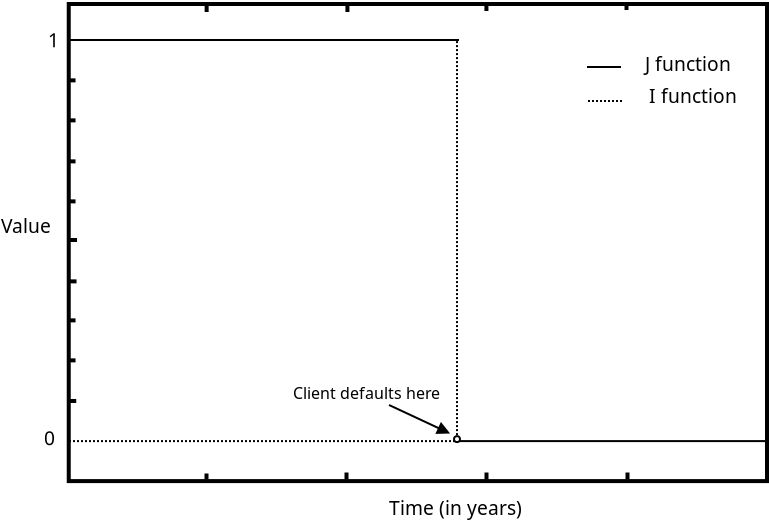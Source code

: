 <?xml version="1.0" encoding="UTF-8"?>
<dia:diagram xmlns:dia="http://www.lysator.liu.se/~alla/dia/">
  <dia:layer name="Fons" visible="true">
    <dia:object type="Standard - Box" version="0" id="O0">
      <dia:attribute name="obj_pos">
        <dia:point val="8.1,5.148"/>
      </dia:attribute>
      <dia:attribute name="obj_bb">
        <dia:rectangle val="8,5.048;43.113,29.103"/>
      </dia:attribute>
      <dia:attribute name="elem_corner">
        <dia:point val="8.1,5.148"/>
      </dia:attribute>
      <dia:attribute name="elem_width">
        <dia:real val="34.913"/>
      </dia:attribute>
      <dia:attribute name="elem_height">
        <dia:real val="23.855"/>
      </dia:attribute>
      <dia:attribute name="border_width">
        <dia:real val="0.2"/>
      </dia:attribute>
      <dia:attribute name="show_background">
        <dia:boolean val="true"/>
      </dia:attribute>
    </dia:object>
    <dia:object type="Standard - Line" version="0" id="O1">
      <dia:attribute name="obj_pos">
        <dia:point val="8.125,24.997"/>
      </dia:attribute>
      <dia:attribute name="obj_bb">
        <dia:rectangle val="8.025,24.897;8.575,25.097"/>
      </dia:attribute>
      <dia:attribute name="conn_endpoints">
        <dia:point val="8.125,24.997"/>
        <dia:point val="8.475,24.997"/>
      </dia:attribute>
      <dia:attribute name="numcp">
        <dia:int val="1"/>
      </dia:attribute>
      <dia:attribute name="line_width">
        <dia:real val="0.2"/>
      </dia:attribute>
    </dia:object>
    <dia:object type="Standard - Line" version="0" id="O2">
      <dia:attribute name="obj_pos">
        <dia:point val="8.09,22.967"/>
      </dia:attribute>
      <dia:attribute name="obj_bb">
        <dia:rectangle val="7.99,22.867;8.54,23.067"/>
      </dia:attribute>
      <dia:attribute name="conn_endpoints">
        <dia:point val="8.09,22.967"/>
        <dia:point val="8.44,22.967"/>
      </dia:attribute>
      <dia:attribute name="numcp">
        <dia:int val="1"/>
      </dia:attribute>
      <dia:attribute name="line_width">
        <dia:real val="0.2"/>
      </dia:attribute>
    </dia:object>
    <dia:object type="Standard - Line" version="0" id="O3">
      <dia:attribute name="obj_pos">
        <dia:point val="8.09,20.967"/>
      </dia:attribute>
      <dia:attribute name="obj_bb">
        <dia:rectangle val="7.99,20.867;8.54,21.067"/>
      </dia:attribute>
      <dia:attribute name="conn_endpoints">
        <dia:point val="8.09,20.967"/>
        <dia:point val="8.44,20.967"/>
      </dia:attribute>
      <dia:attribute name="numcp">
        <dia:int val="1"/>
      </dia:attribute>
      <dia:attribute name="line_width">
        <dia:real val="0.2"/>
      </dia:attribute>
    </dia:object>
    <dia:object type="Standard - Line" version="0" id="O4">
      <dia:attribute name="obj_pos">
        <dia:point val="8.14,19.017"/>
      </dia:attribute>
      <dia:attribute name="obj_bb">
        <dia:rectangle val="8.04,18.917;8.59,19.117"/>
      </dia:attribute>
      <dia:attribute name="conn_endpoints">
        <dia:point val="8.14,19.017"/>
        <dia:point val="8.49,19.017"/>
      </dia:attribute>
      <dia:attribute name="numcp">
        <dia:int val="1"/>
      </dia:attribute>
      <dia:attribute name="line_width">
        <dia:real val="0.2"/>
      </dia:attribute>
    </dia:object>
    <dia:object type="Standard - Line" version="0" id="O5">
      <dia:attribute name="obj_pos">
        <dia:point val="8.09,15.017"/>
      </dia:attribute>
      <dia:attribute name="obj_bb">
        <dia:rectangle val="7.99,14.917;8.54,15.117"/>
      </dia:attribute>
      <dia:attribute name="conn_endpoints">
        <dia:point val="8.09,15.017"/>
        <dia:point val="8.44,15.017"/>
      </dia:attribute>
      <dia:attribute name="numcp">
        <dia:int val="1"/>
      </dia:attribute>
      <dia:attribute name="line_width">
        <dia:real val="0.2"/>
      </dia:attribute>
    </dia:object>
    <dia:object type="Standard - Line" version="0" id="O6">
      <dia:attribute name="obj_pos">
        <dia:point val="8.09,13.017"/>
      </dia:attribute>
      <dia:attribute name="obj_bb">
        <dia:rectangle val="7.99,12.917;8.54,13.117"/>
      </dia:attribute>
      <dia:attribute name="conn_endpoints">
        <dia:point val="8.09,13.017"/>
        <dia:point val="8.44,13.017"/>
      </dia:attribute>
      <dia:attribute name="numcp">
        <dia:int val="1"/>
      </dia:attribute>
      <dia:attribute name="line_width">
        <dia:real val="0.2"/>
      </dia:attribute>
    </dia:object>
    <dia:object type="Standard - Line" version="0" id="O7">
      <dia:attribute name="obj_pos">
        <dia:point val="8.09,10.967"/>
      </dia:attribute>
      <dia:attribute name="obj_bb">
        <dia:rectangle val="7.99,10.867;8.54,11.067"/>
      </dia:attribute>
      <dia:attribute name="conn_endpoints">
        <dia:point val="8.09,10.967"/>
        <dia:point val="8.44,10.967"/>
      </dia:attribute>
      <dia:attribute name="numcp">
        <dia:int val="1"/>
      </dia:attribute>
      <dia:attribute name="line_width">
        <dia:real val="0.2"/>
      </dia:attribute>
    </dia:object>
    <dia:object type="Standard - Line" version="0" id="O8">
      <dia:attribute name="obj_pos">
        <dia:point val="8.09,8.967"/>
      </dia:attribute>
      <dia:attribute name="obj_bb">
        <dia:rectangle val="7.99,8.867;8.54,9.067"/>
      </dia:attribute>
      <dia:attribute name="conn_endpoints">
        <dia:point val="8.09,8.967"/>
        <dia:point val="8.44,8.967"/>
      </dia:attribute>
      <dia:attribute name="numcp">
        <dia:int val="1"/>
      </dia:attribute>
      <dia:attribute name="line_width">
        <dia:real val="0.2"/>
      </dia:attribute>
    </dia:object>
    <dia:object type="Standard - Line" version="0" id="O9">
      <dia:attribute name="obj_pos">
        <dia:point val="14.995,5.548"/>
      </dia:attribute>
      <dia:attribute name="obj_bb">
        <dia:rectangle val="14.895,5.048;15.095,5.648"/>
      </dia:attribute>
      <dia:attribute name="conn_endpoints">
        <dia:point val="14.995,5.548"/>
        <dia:point val="14.995,5.148"/>
      </dia:attribute>
      <dia:attribute name="numcp">
        <dia:int val="1"/>
      </dia:attribute>
      <dia:attribute name="line_width">
        <dia:real val="0.2"/>
      </dia:attribute>
    </dia:object>
    <dia:object type="Standard - Line" version="0" id="O10">
      <dia:attribute name="obj_pos">
        <dia:point val="22.034,5.548"/>
      </dia:attribute>
      <dia:attribute name="obj_bb">
        <dia:rectangle val="21.934,5.048;22.134,5.648"/>
      </dia:attribute>
      <dia:attribute name="conn_endpoints">
        <dia:point val="22.034,5.548"/>
        <dia:point val="22.034,5.148"/>
      </dia:attribute>
      <dia:attribute name="numcp">
        <dia:int val="1"/>
      </dia:attribute>
      <dia:attribute name="line_width">
        <dia:real val="0.2"/>
      </dia:attribute>
    </dia:object>
    <dia:object type="Standard - Text" version="0" id="O11">
      <dia:attribute name="obj_pos">
        <dia:point val="6.865,27.21"/>
      </dia:attribute>
      <dia:attribute name="obj_bb">
        <dia:rectangle val="6.838,26.282;7.365,27.765"/>
      </dia:attribute>
      <dia:attribute name="text">
        <dia:composite type="text">
          <dia:attribute name="string">
            <dia:string>#0#</dia:string>
          </dia:attribute>
          <dia:attribute name="font">
            <dia:font family="sans" style="0" name="Helvetica"/>
          </dia:attribute>
          <dia:attribute name="height">
            <dia:real val="1.2"/>
          </dia:attribute>
          <dia:attribute name="pos">
            <dia:point val="6.865,27.21"/>
          </dia:attribute>
          <dia:attribute name="color">
            <dia:color val="#000000"/>
          </dia:attribute>
          <dia:attribute name="alignment">
            <dia:enum val="0"/>
          </dia:attribute>
        </dia:composite>
      </dia:attribute>
    </dia:object>
    <dia:object type="Standard - Text" version="0" id="O12">
      <dia:attribute name="obj_pos">
        <dia:point val="7.065,7.31"/>
      </dia:attribute>
      <dia:attribute name="obj_bb">
        <dia:rectangle val="7.038,6.382;7.565,7.865"/>
      </dia:attribute>
      <dia:attribute name="text">
        <dia:composite type="text">
          <dia:attribute name="string">
            <dia:string>#1#</dia:string>
          </dia:attribute>
          <dia:attribute name="font">
            <dia:font family="sans" style="0" name="Helvetica"/>
          </dia:attribute>
          <dia:attribute name="height">
            <dia:real val="1.2"/>
          </dia:attribute>
          <dia:attribute name="pos">
            <dia:point val="7.065,7.31"/>
          </dia:attribute>
          <dia:attribute name="color">
            <dia:color val="#000000"/>
          </dia:attribute>
          <dia:attribute name="alignment">
            <dia:enum val="0"/>
          </dia:attribute>
        </dia:composite>
      </dia:attribute>
    </dia:object>
    <dia:object type="Standard - Line" version="0" id="O13">
      <dia:attribute name="obj_pos">
        <dia:point val="34.013,8.298"/>
      </dia:attribute>
      <dia:attribute name="obj_bb">
        <dia:rectangle val="33.963,8.248;35.763,8.348"/>
      </dia:attribute>
      <dia:attribute name="conn_endpoints">
        <dia:point val="34.013,8.298"/>
        <dia:point val="35.713,8.298"/>
      </dia:attribute>
      <dia:attribute name="numcp">
        <dia:int val="1"/>
      </dia:attribute>
    </dia:object>
    <dia:object type="Standard - Line" version="0" id="O14">
      <dia:attribute name="obj_pos">
        <dia:point val="14.988,28.923"/>
      </dia:attribute>
      <dia:attribute name="obj_bb">
        <dia:rectangle val="14.888,28.523;15.088,29.023"/>
      </dia:attribute>
      <dia:attribute name="conn_endpoints">
        <dia:point val="14.988,28.923"/>
        <dia:point val="14.988,28.623"/>
      </dia:attribute>
      <dia:attribute name="numcp">
        <dia:int val="1"/>
      </dia:attribute>
      <dia:attribute name="line_width">
        <dia:real val="0.2"/>
      </dia:attribute>
    </dia:object>
    <dia:object type="Standard - Line" version="0" id="O15">
      <dia:attribute name="obj_pos">
        <dia:point val="21.988,28.923"/>
      </dia:attribute>
      <dia:attribute name="obj_bb">
        <dia:rectangle val="21.888,28.473;22.088,29.023"/>
      </dia:attribute>
      <dia:attribute name="conn_endpoints">
        <dia:point val="21.988,28.923"/>
        <dia:point val="21.988,28.573"/>
      </dia:attribute>
      <dia:attribute name="numcp">
        <dia:int val="1"/>
      </dia:attribute>
      <dia:attribute name="line_width">
        <dia:real val="0.2"/>
      </dia:attribute>
    </dia:object>
    <dia:object type="Standard - Line" version="0" id="O16">
      <dia:attribute name="obj_pos">
        <dia:point val="28.988,28.923"/>
      </dia:attribute>
      <dia:attribute name="obj_bb">
        <dia:rectangle val="28.888,28.473;29.088,29.023"/>
      </dia:attribute>
      <dia:attribute name="conn_endpoints">
        <dia:point val="28.988,28.923"/>
        <dia:point val="28.988,28.573"/>
      </dia:attribute>
      <dia:attribute name="numcp">
        <dia:int val="1"/>
      </dia:attribute>
      <dia:attribute name="line_width">
        <dia:real val="0.2"/>
      </dia:attribute>
    </dia:object>
    <dia:object type="Standard - Line" version="0" id="O17">
      <dia:attribute name="obj_pos">
        <dia:point val="36.038,28.923"/>
      </dia:attribute>
      <dia:attribute name="obj_bb">
        <dia:rectangle val="35.938,28.473;36.138,29.023"/>
      </dia:attribute>
      <dia:attribute name="conn_endpoints">
        <dia:point val="36.038,28.923"/>
        <dia:point val="36.038,28.573"/>
      </dia:attribute>
      <dia:attribute name="numcp">
        <dia:int val="1"/>
      </dia:attribute>
      <dia:attribute name="line_width">
        <dia:real val="0.2"/>
      </dia:attribute>
    </dia:object>
    <dia:object type="Standard - Line" version="0" id="O18">
      <dia:attribute name="obj_pos">
        <dia:point val="28.984,5.498"/>
      </dia:attribute>
      <dia:attribute name="obj_bb">
        <dia:rectangle val="28.884,5.098;29.084,5.598"/>
      </dia:attribute>
      <dia:attribute name="conn_endpoints">
        <dia:point val="28.984,5.498"/>
        <dia:point val="28.984,5.198"/>
      </dia:attribute>
      <dia:attribute name="numcp">
        <dia:int val="1"/>
      </dia:attribute>
      <dia:attribute name="line_width">
        <dia:real val="0.2"/>
      </dia:attribute>
    </dia:object>
    <dia:object type="Standard - Line" version="0" id="O19">
      <dia:attribute name="obj_pos">
        <dia:point val="35.988,5.448"/>
      </dia:attribute>
      <dia:attribute name="obj_bb">
        <dia:rectangle val="35.888,4.998;36.088,5.548"/>
      </dia:attribute>
      <dia:attribute name="conn_endpoints">
        <dia:point val="35.988,5.448"/>
        <dia:point val="35.988,5.098"/>
      </dia:attribute>
      <dia:attribute name="numcp">
        <dia:int val="1"/>
      </dia:attribute>
      <dia:attribute name="line_width">
        <dia:real val="0.2"/>
      </dia:attribute>
    </dia:object>
    <dia:object type="Standard - Line" version="0" id="O20">
      <dia:attribute name="obj_pos">
        <dia:point val="8.013,16.948"/>
      </dia:attribute>
      <dia:attribute name="obj_bb">
        <dia:rectangle val="7.913,16.848;8.613,17.048"/>
      </dia:attribute>
      <dia:attribute name="conn_endpoints">
        <dia:point val="8.013,16.948"/>
        <dia:point val="8.513,16.948"/>
      </dia:attribute>
      <dia:attribute name="numcp">
        <dia:int val="1"/>
      </dia:attribute>
      <dia:attribute name="line_width">
        <dia:real val="0.2"/>
      </dia:attribute>
    </dia:object>
    <dia:object type="Standard - Line" version="0" id="O21">
      <dia:attribute name="obj_pos">
        <dia:point val="8.045,6.948"/>
      </dia:attribute>
      <dia:attribute name="obj_bb">
        <dia:rectangle val="7.995,6.898;27.663,6.998"/>
      </dia:attribute>
      <dia:attribute name="conn_endpoints">
        <dia:point val="8.045,6.948"/>
        <dia:point val="27.613,6.948"/>
      </dia:attribute>
      <dia:attribute name="numcp">
        <dia:int val="1"/>
      </dia:attribute>
    </dia:object>
    <dia:object type="Standard - Line" version="0" id="O22">
      <dia:attribute name="obj_pos">
        <dia:point val="27.513,27.003"/>
      </dia:attribute>
      <dia:attribute name="obj_bb">
        <dia:rectangle val="27.463,26.953;42.963,27.053"/>
      </dia:attribute>
      <dia:attribute name="conn_endpoints">
        <dia:point val="27.513,27.003"/>
        <dia:point val="42.913,27.003"/>
      </dia:attribute>
      <dia:attribute name="numcp">
        <dia:int val="1"/>
      </dia:attribute>
    </dia:object>
    <dia:object type="Standard - Line" version="0" id="O23">
      <dia:attribute name="obj_pos">
        <dia:point val="8.113,27.003"/>
      </dia:attribute>
      <dia:attribute name="obj_bb">
        <dia:rectangle val="8.063,26.953;27.463,27.053"/>
      </dia:attribute>
      <dia:attribute name="conn_endpoints">
        <dia:point val="8.113,27.003"/>
        <dia:point val="27.413,27.003"/>
      </dia:attribute>
      <dia:attribute name="numcp">
        <dia:int val="1"/>
      </dia:attribute>
      <dia:attribute name="line_style">
        <dia:enum val="4"/>
      </dia:attribute>
    </dia:object>
    <dia:object type="Standard - Line" version="0" id="O24">
      <dia:attribute name="obj_pos">
        <dia:point val="27.513,7.003"/>
      </dia:attribute>
      <dia:attribute name="obj_bb">
        <dia:rectangle val="27.463,6.953;27.563,27.053"/>
      </dia:attribute>
      <dia:attribute name="conn_endpoints">
        <dia:point val="27.513,7.003"/>
        <dia:point val="27.513,27.003"/>
      </dia:attribute>
      <dia:attribute name="numcp">
        <dia:int val="1"/>
      </dia:attribute>
      <dia:attribute name="line_style">
        <dia:enum val="4"/>
      </dia:attribute>
    </dia:object>
    <dia:object type="Standard - Text" version="0" id="O25">
      <dia:attribute name="obj_pos">
        <dia:point val="4.713,16.603"/>
      </dia:attribute>
      <dia:attribute name="obj_bb">
        <dia:rectangle val="4.713,15.676;6.891,17.158"/>
      </dia:attribute>
      <dia:attribute name="text">
        <dia:composite type="text">
          <dia:attribute name="string">
            <dia:string>#Value#</dia:string>
          </dia:attribute>
          <dia:attribute name="font">
            <dia:font family="sans" style="0" name="Helvetica"/>
          </dia:attribute>
          <dia:attribute name="height">
            <dia:real val="1.2"/>
          </dia:attribute>
          <dia:attribute name="pos">
            <dia:point val="4.713,16.603"/>
          </dia:attribute>
          <dia:attribute name="color">
            <dia:color val="#000000"/>
          </dia:attribute>
          <dia:attribute name="alignment">
            <dia:enum val="0"/>
          </dia:attribute>
        </dia:composite>
      </dia:attribute>
    </dia:object>
    <dia:object type="Standard - Text" version="0" id="O26">
      <dia:attribute name="obj_pos">
        <dia:point val="24.113,30.703"/>
      </dia:attribute>
      <dia:attribute name="obj_bb">
        <dia:rectangle val="24.113,29.776;29.991,31.258"/>
      </dia:attribute>
      <dia:attribute name="text">
        <dia:composite type="text">
          <dia:attribute name="string">
            <dia:string>#Time (in years)#</dia:string>
          </dia:attribute>
          <dia:attribute name="font">
            <dia:font family="sans" style="0" name="Helvetica"/>
          </dia:attribute>
          <dia:attribute name="height">
            <dia:real val="1.2"/>
          </dia:attribute>
          <dia:attribute name="pos">
            <dia:point val="24.113,30.703"/>
          </dia:attribute>
          <dia:attribute name="color">
            <dia:color val="#000000"/>
          </dia:attribute>
          <dia:attribute name="alignment">
            <dia:enum val="0"/>
          </dia:attribute>
        </dia:composite>
      </dia:attribute>
    </dia:object>
    <dia:object type="Standard - Ellipse" version="0" id="O27">
      <dia:attribute name="obj_pos">
        <dia:point val="27.363,26.753"/>
      </dia:attribute>
      <dia:attribute name="obj_bb">
        <dia:rectangle val="27.313,26.703;27.713,27.103"/>
      </dia:attribute>
      <dia:attribute name="elem_corner">
        <dia:point val="27.363,26.753"/>
      </dia:attribute>
      <dia:attribute name="elem_width">
        <dia:real val="0.3"/>
      </dia:attribute>
      <dia:attribute name="elem_height">
        <dia:real val="0.3"/>
      </dia:attribute>
    </dia:object>
    <dia:object type="Standard - Text" version="0" id="O28">
      <dia:attribute name="obj_pos">
        <dia:point val="36.913,8.498"/>
      </dia:attribute>
      <dia:attribute name="obj_bb">
        <dia:rectangle val="36.913,7.571;40.541,9.053"/>
      </dia:attribute>
      <dia:attribute name="text">
        <dia:composite type="text">
          <dia:attribute name="string">
            <dia:string>#J function#</dia:string>
          </dia:attribute>
          <dia:attribute name="font">
            <dia:font family="sans" style="0" name="Helvetica"/>
          </dia:attribute>
          <dia:attribute name="height">
            <dia:real val="1.2"/>
          </dia:attribute>
          <dia:attribute name="pos">
            <dia:point val="36.913,8.498"/>
          </dia:attribute>
          <dia:attribute name="color">
            <dia:color val="#000000"/>
          </dia:attribute>
          <dia:attribute name="alignment">
            <dia:enum val="0"/>
          </dia:attribute>
        </dia:composite>
      </dia:attribute>
    </dia:object>
    <dia:object type="Standard - Line" version="0" id="O29">
      <dia:attribute name="obj_pos">
        <dia:point val="34.063,9.998"/>
      </dia:attribute>
      <dia:attribute name="obj_bb">
        <dia:rectangle val="34.013,9.948;35.813,10.048"/>
      </dia:attribute>
      <dia:attribute name="conn_endpoints">
        <dia:point val="34.063,9.998"/>
        <dia:point val="35.763,9.998"/>
      </dia:attribute>
      <dia:attribute name="numcp">
        <dia:int val="1"/>
      </dia:attribute>
      <dia:attribute name="line_style">
        <dia:enum val="4"/>
      </dia:attribute>
    </dia:object>
    <dia:object type="Standard - Text" version="0" id="O30">
      <dia:attribute name="obj_pos">
        <dia:point val="37.113,10.098"/>
      </dia:attribute>
      <dia:attribute name="obj_bb">
        <dia:rectangle val="37.113,9.171;40.541,10.653"/>
      </dia:attribute>
      <dia:attribute name="text">
        <dia:composite type="text">
          <dia:attribute name="string">
            <dia:string>#I function#</dia:string>
          </dia:attribute>
          <dia:attribute name="font">
            <dia:font family="sans" style="0" name="Helvetica"/>
          </dia:attribute>
          <dia:attribute name="height">
            <dia:real val="1.2"/>
          </dia:attribute>
          <dia:attribute name="pos">
            <dia:point val="37.113,10.098"/>
          </dia:attribute>
          <dia:attribute name="color">
            <dia:color val="#000000"/>
          </dia:attribute>
          <dia:attribute name="alignment">
            <dia:enum val="0"/>
          </dia:attribute>
        </dia:composite>
      </dia:attribute>
    </dia:object>
    <dia:object type="Standard - Text" version="0" id="O31">
      <dia:attribute name="obj_pos">
        <dia:point val="19.313,24.898"/>
      </dia:attribute>
      <dia:attribute name="obj_bb">
        <dia:rectangle val="19.313,24.124;25.587,25.396"/>
      </dia:attribute>
      <dia:attribute name="text">
        <dia:composite type="text">
          <dia:attribute name="string">
            <dia:string>#Client defaults here#</dia:string>
          </dia:attribute>
          <dia:attribute name="font">
            <dia:font family="sans" style="0" name="Helvetica"/>
          </dia:attribute>
          <dia:attribute name="height">
            <dia:real val="1"/>
          </dia:attribute>
          <dia:attribute name="pos">
            <dia:point val="19.313,24.898"/>
          </dia:attribute>
          <dia:attribute name="color">
            <dia:color val="#000000"/>
          </dia:attribute>
          <dia:attribute name="alignment">
            <dia:enum val="0"/>
          </dia:attribute>
        </dia:composite>
      </dia:attribute>
    </dia:object>
    <dia:object type="Standard - Line" version="0" id="O32">
      <dia:attribute name="obj_pos">
        <dia:point val="24.113,25.198"/>
      </dia:attribute>
      <dia:attribute name="obj_bb">
        <dia:rectangle val="24.047,25.132;27.37,27.072"/>
      </dia:attribute>
      <dia:attribute name="conn_endpoints">
        <dia:point val="24.113,25.198"/>
        <dia:point val="27.113,26.598"/>
      </dia:attribute>
      <dia:attribute name="numcp">
        <dia:int val="1"/>
      </dia:attribute>
      <dia:attribute name="end_arrow">
        <dia:enum val="3"/>
      </dia:attribute>
      <dia:attribute name="end_arrow_length">
        <dia:real val="0.5"/>
      </dia:attribute>
      <dia:attribute name="end_arrow_width">
        <dia:real val="0.5"/>
      </dia:attribute>
    </dia:object>
  </dia:layer>
</dia:diagram>
